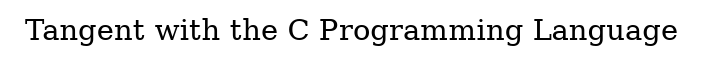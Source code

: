 # created by tan-man on {{ created_on }}

digraph {

/*
  example stmt_list:
    foo -> bar
    biff -> baz

  example node_stmt:
    learn_c [label="learn C somehow"]
*/

label="Tangent with the C Programming Language"

edge [fontname="Futur", fontsize="13"]

node [label="\N", style="filled", fillcolor="#b6d5fb", fontname="Futur", fontsize="14" penwidth="1.1566", shape="Mrecord"]

#                 blue : fillcolor="#b5d5fb"
#                green : fillcolor="#79f233"

}
